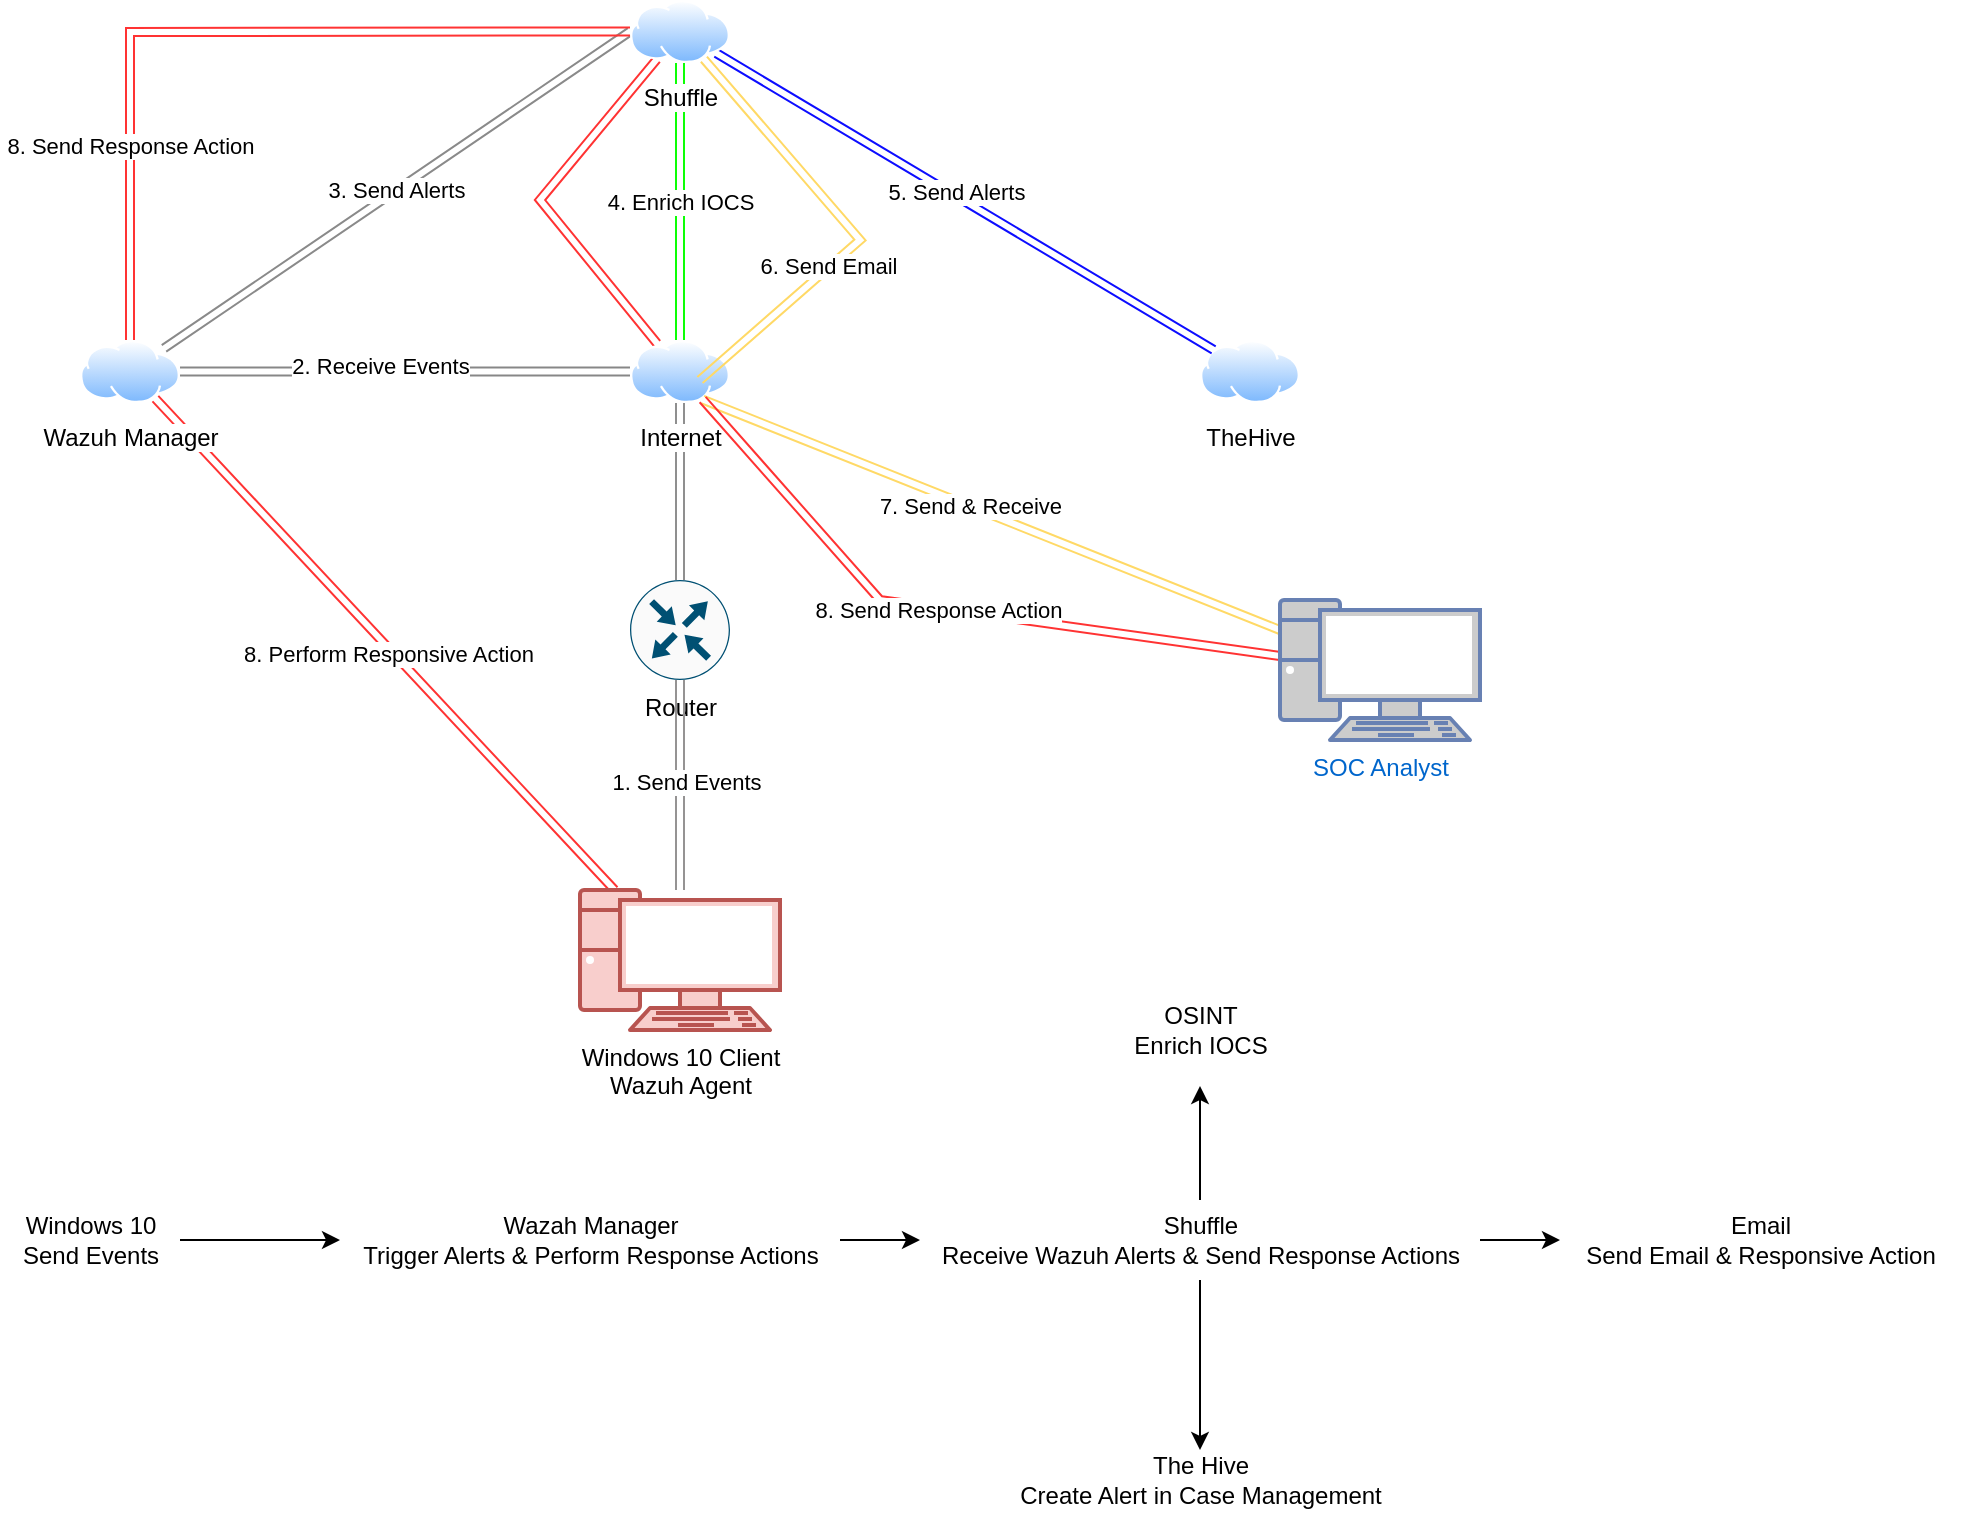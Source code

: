 <mxfile version="24.6.2" type="github">
  <diagram id="C5RBs43oDa-KdzZeNtuy" name="Page-1">
    <mxGraphModel dx="1434" dy="738" grid="1" gridSize="10" guides="1" tooltips="1" connect="1" arrows="1" fold="1" page="1" pageScale="1" pageWidth="827" pageHeight="1169" math="0" shadow="0">
      <root>
        <mxCell id="WIyWlLk6GJQsqaUBKTNV-0" />
        <mxCell id="WIyWlLk6GJQsqaUBKTNV-1" parent="WIyWlLk6GJQsqaUBKTNV-0" />
        <mxCell id="60xaNnohi2vOc2Uw0-Jc-33" style="rounded=0;orthogonalLoop=1;jettySize=auto;html=1;shape=link;strokeColor=#FF3333;" edge="1" parent="WIyWlLk6GJQsqaUBKTNV-1" source="60xaNnohi2vOc2Uw0-Jc-0" target="60xaNnohi2vOc2Uw0-Jc-3">
          <mxGeometry relative="1" as="geometry" />
        </mxCell>
        <mxCell id="60xaNnohi2vOc2Uw0-Jc-34" value="8. Perform Responsive Action" style="edgeLabel;html=1;align=center;verticalAlign=middle;resizable=0;points=[];" vertex="1" connectable="0" parent="60xaNnohi2vOc2Uw0-Jc-33">
          <mxGeometry x="-0.027" y="2" relative="1" as="geometry">
            <mxPoint as="offset" />
          </mxGeometry>
        </mxCell>
        <mxCell id="60xaNnohi2vOc2Uw0-Jc-0" value="Windows 10 Client&lt;div&gt;Wazuh Agent&lt;br&gt;&lt;div&gt;&lt;br&gt;&lt;/div&gt;&lt;/div&gt;" style="verticalAlign=top;verticalLabelPosition=bottom;labelPosition=center;align=center;html=1;outlineConnect=0;fillColor=#f8cecc;strokeColor=#b85450;gradientDirection=north;strokeWidth=2;shape=mxgraph.networks.pc;" vertex="1" parent="WIyWlLk6GJQsqaUBKTNV-1">
          <mxGeometry x="350" y="515" width="100" height="70" as="geometry" />
        </mxCell>
        <mxCell id="60xaNnohi2vOc2Uw0-Jc-13" style="edgeStyle=orthogonalEdgeStyle;rounded=0;orthogonalLoop=1;jettySize=auto;html=1;shape=link;strokeColor=#8f8f8f;" edge="1" parent="WIyWlLk6GJQsqaUBKTNV-1" source="60xaNnohi2vOc2Uw0-Jc-1" target="60xaNnohi2vOc2Uw0-Jc-2">
          <mxGeometry relative="1" as="geometry" />
        </mxCell>
        <mxCell id="60xaNnohi2vOc2Uw0-Jc-1" value="Router" style="sketch=0;points=[[0.5,0,0],[1,0.5,0],[0.5,1,0],[0,0.5,0],[0.145,0.145,0],[0.856,0.145,0],[0.855,0.856,0],[0.145,0.855,0]];verticalLabelPosition=bottom;html=1;verticalAlign=top;aspect=fixed;align=center;pointerEvents=1;shape=mxgraph.cisco19.rect;prIcon=router;fillColor=#FAFAFA;strokeColor=#005073;" vertex="1" parent="WIyWlLk6GJQsqaUBKTNV-1">
          <mxGeometry x="375" y="360" width="50" height="50" as="geometry" />
        </mxCell>
        <mxCell id="60xaNnohi2vOc2Uw0-Jc-14" style="edgeStyle=orthogonalEdgeStyle;rounded=0;orthogonalLoop=1;jettySize=auto;html=1;shape=link;strokeColor=#878787;" edge="1" parent="WIyWlLk6GJQsqaUBKTNV-1" source="60xaNnohi2vOc2Uw0-Jc-2" target="60xaNnohi2vOc2Uw0-Jc-3">
          <mxGeometry relative="1" as="geometry" />
        </mxCell>
        <mxCell id="60xaNnohi2vOc2Uw0-Jc-15" value="Text" style="edgeLabel;html=1;align=center;verticalAlign=middle;resizable=0;points=[];" vertex="1" connectable="0" parent="60xaNnohi2vOc2Uw0-Jc-14">
          <mxGeometry x="0.158" y="-1" relative="1" as="geometry">
            <mxPoint as="offset" />
          </mxGeometry>
        </mxCell>
        <mxCell id="60xaNnohi2vOc2Uw0-Jc-17" value="2. Receive Events" style="edgeLabel;html=1;align=center;verticalAlign=middle;resizable=0;points=[];" vertex="1" connectable="0" parent="60xaNnohi2vOc2Uw0-Jc-14">
          <mxGeometry x="0.116" y="-3" relative="1" as="geometry">
            <mxPoint as="offset" />
          </mxGeometry>
        </mxCell>
        <mxCell id="60xaNnohi2vOc2Uw0-Jc-18" style="rounded=0;orthogonalLoop=1;jettySize=auto;html=1;shape=link;strokeColor=#0DFF05;" edge="1" parent="WIyWlLk6GJQsqaUBKTNV-1" source="60xaNnohi2vOc2Uw0-Jc-2" target="60xaNnohi2vOc2Uw0-Jc-6">
          <mxGeometry relative="1" as="geometry" />
        </mxCell>
        <mxCell id="60xaNnohi2vOc2Uw0-Jc-19" value="4. Enrich IOCS" style="edgeLabel;html=1;align=center;verticalAlign=middle;resizable=0;points=[];" vertex="1" connectable="0" parent="60xaNnohi2vOc2Uw0-Jc-18">
          <mxGeometry x="-0.004" relative="1" as="geometry">
            <mxPoint as="offset" />
          </mxGeometry>
        </mxCell>
        <mxCell id="60xaNnohi2vOc2Uw0-Jc-30" style="rounded=0;orthogonalLoop=1;jettySize=auto;html=1;shape=link;strokeColor=#FF3333;" edge="1" parent="WIyWlLk6GJQsqaUBKTNV-1" source="60xaNnohi2vOc2Uw0-Jc-2" target="60xaNnohi2vOc2Uw0-Jc-6">
          <mxGeometry relative="1" as="geometry">
            <Array as="points">
              <mxPoint x="330" y="170" />
            </Array>
          </mxGeometry>
        </mxCell>
        <mxCell id="60xaNnohi2vOc2Uw0-Jc-2" value="Internet" style="image;aspect=fixed;perimeter=ellipsePerimeter;html=1;align=center;shadow=0;dashed=0;spacingTop=3;image=img/lib/active_directory/internet_cloud.svg;" vertex="1" parent="WIyWlLk6GJQsqaUBKTNV-1">
          <mxGeometry x="375" y="240" width="50" height="31.5" as="geometry" />
        </mxCell>
        <mxCell id="60xaNnohi2vOc2Uw0-Jc-20" style="rounded=0;orthogonalLoop=1;jettySize=auto;html=1;entryX=0;entryY=0.5;entryDx=0;entryDy=0;shape=link;strokeColor=#8a8a8a;" edge="1" parent="WIyWlLk6GJQsqaUBKTNV-1" source="60xaNnohi2vOc2Uw0-Jc-3" target="60xaNnohi2vOc2Uw0-Jc-6">
          <mxGeometry relative="1" as="geometry" />
        </mxCell>
        <mxCell id="60xaNnohi2vOc2Uw0-Jc-21" value="3. Send Alerts" style="edgeLabel;html=1;align=center;verticalAlign=middle;resizable=0;points=[];" vertex="1" connectable="0" parent="60xaNnohi2vOc2Uw0-Jc-20">
          <mxGeometry x="-0.003" relative="1" as="geometry">
            <mxPoint as="offset" />
          </mxGeometry>
        </mxCell>
        <mxCell id="60xaNnohi2vOc2Uw0-Jc-31" style="rounded=0;orthogonalLoop=1;jettySize=auto;html=1;shape=link;strokeColor=#FF3333;" edge="1" parent="WIyWlLk6GJQsqaUBKTNV-1" source="60xaNnohi2vOc2Uw0-Jc-3" target="60xaNnohi2vOc2Uw0-Jc-6">
          <mxGeometry relative="1" as="geometry">
            <Array as="points">
              <mxPoint x="125" y="86" />
            </Array>
          </mxGeometry>
        </mxCell>
        <mxCell id="60xaNnohi2vOc2Uw0-Jc-32" value="8. Send Response Action" style="edgeLabel;html=1;align=center;verticalAlign=middle;resizable=0;points=[];" vertex="1" connectable="0" parent="60xaNnohi2vOc2Uw0-Jc-31">
          <mxGeometry x="-0.52" relative="1" as="geometry">
            <mxPoint as="offset" />
          </mxGeometry>
        </mxCell>
        <mxCell id="60xaNnohi2vOc2Uw0-Jc-3" value="Wazuh Manager" style="image;aspect=fixed;perimeter=ellipsePerimeter;html=1;align=center;shadow=0;dashed=0;spacingTop=3;image=img/lib/active_directory/internet_cloud.svg;" vertex="1" parent="WIyWlLk6GJQsqaUBKTNV-1">
          <mxGeometry x="100" y="240" width="50" height="31.5" as="geometry" />
        </mxCell>
        <mxCell id="60xaNnohi2vOc2Uw0-Jc-5" value="TheHive" style="image;aspect=fixed;perimeter=ellipsePerimeter;html=1;align=center;shadow=0;dashed=0;spacingTop=3;image=img/lib/active_directory/internet_cloud.svg;" vertex="1" parent="WIyWlLk6GJQsqaUBKTNV-1">
          <mxGeometry x="660" y="240" width="50" height="31.5" as="geometry" />
        </mxCell>
        <mxCell id="60xaNnohi2vOc2Uw0-Jc-22" style="rounded=0;orthogonalLoop=1;jettySize=auto;html=1;shape=link;strokeColor=#0D0DFF;" edge="1" parent="WIyWlLk6GJQsqaUBKTNV-1" source="60xaNnohi2vOc2Uw0-Jc-6" target="60xaNnohi2vOc2Uw0-Jc-5">
          <mxGeometry relative="1" as="geometry" />
        </mxCell>
        <mxCell id="60xaNnohi2vOc2Uw0-Jc-23" value="5. Send Alerts" style="edgeLabel;html=1;align=center;verticalAlign=middle;resizable=0;points=[];" vertex="1" connectable="0" parent="60xaNnohi2vOc2Uw0-Jc-22">
          <mxGeometry x="-0.043" y="2" relative="1" as="geometry">
            <mxPoint as="offset" />
          </mxGeometry>
        </mxCell>
        <mxCell id="60xaNnohi2vOc2Uw0-Jc-6" value="Shuffle" style="image;aspect=fixed;perimeter=ellipsePerimeter;html=1;align=center;shadow=0;dashed=0;spacingTop=3;image=img/lib/active_directory/internet_cloud.svg;" vertex="1" parent="WIyWlLk6GJQsqaUBKTNV-1">
          <mxGeometry x="375" y="70" width="50" height="31.5" as="geometry" />
        </mxCell>
        <mxCell id="60xaNnohi2vOc2Uw0-Jc-26" style="rounded=0;orthogonalLoop=1;jettySize=auto;html=1;entryX=0.75;entryY=1;entryDx=0;entryDy=0;shape=link;strokeColor=#FFD966;" edge="1" parent="WIyWlLk6GJQsqaUBKTNV-1" source="60xaNnohi2vOc2Uw0-Jc-8" target="60xaNnohi2vOc2Uw0-Jc-2">
          <mxGeometry relative="1" as="geometry" />
        </mxCell>
        <mxCell id="60xaNnohi2vOc2Uw0-Jc-27" value="7. Send &amp;amp; Receive" style="edgeLabel;html=1;align=center;verticalAlign=middle;resizable=0;points=[];" vertex="1" connectable="0" parent="60xaNnohi2vOc2Uw0-Jc-26">
          <mxGeometry x="0.074" relative="1" as="geometry">
            <mxPoint as="offset" />
          </mxGeometry>
        </mxCell>
        <mxCell id="60xaNnohi2vOc2Uw0-Jc-28" style="rounded=0;orthogonalLoop=1;jettySize=auto;html=1;entryX=0.75;entryY=1;entryDx=0;entryDy=0;shape=link;strokeColor=#FF3333;" edge="1" parent="WIyWlLk6GJQsqaUBKTNV-1" source="60xaNnohi2vOc2Uw0-Jc-8" target="60xaNnohi2vOc2Uw0-Jc-2">
          <mxGeometry relative="1" as="geometry">
            <Array as="points">
              <mxPoint x="500" y="370" />
            </Array>
          </mxGeometry>
        </mxCell>
        <mxCell id="60xaNnohi2vOc2Uw0-Jc-29" value="8. Send Response Action" style="edgeLabel;html=1;align=center;verticalAlign=middle;resizable=0;points=[];" vertex="1" connectable="0" parent="60xaNnohi2vOc2Uw0-Jc-28">
          <mxGeometry x="0.028" y="1" relative="1" as="geometry">
            <mxPoint as="offset" />
          </mxGeometry>
        </mxCell>
        <mxCell id="60xaNnohi2vOc2Uw0-Jc-8" value="&lt;div&gt;&lt;div&gt;SOC Analyst&lt;/div&gt;&lt;/div&gt;" style="fontColor=#0066CC;verticalAlign=top;verticalLabelPosition=bottom;labelPosition=center;align=center;html=1;outlineConnect=0;fillColor=#CCCCCC;strokeColor=#6881B3;gradientColor=none;gradientDirection=north;strokeWidth=2;shape=mxgraph.networks.pc;" vertex="1" parent="WIyWlLk6GJQsqaUBKTNV-1">
          <mxGeometry x="700" y="370" width="100" height="70" as="geometry" />
        </mxCell>
        <mxCell id="60xaNnohi2vOc2Uw0-Jc-11" style="edgeStyle=orthogonalEdgeStyle;rounded=0;orthogonalLoop=1;jettySize=auto;html=1;entryX=0.5;entryY=1;entryDx=0;entryDy=0;entryPerimeter=0;shape=link;strokeColor=#959393;" edge="1" parent="WIyWlLk6GJQsqaUBKTNV-1" source="60xaNnohi2vOc2Uw0-Jc-0" target="60xaNnohi2vOc2Uw0-Jc-1">
          <mxGeometry relative="1" as="geometry" />
        </mxCell>
        <mxCell id="60xaNnohi2vOc2Uw0-Jc-12" value="1. Send Events" style="edgeLabel;html=1;align=center;verticalAlign=middle;resizable=0;points=[];" vertex="1" connectable="0" parent="60xaNnohi2vOc2Uw0-Jc-11">
          <mxGeometry x="0.035" y="-3" relative="1" as="geometry">
            <mxPoint as="offset" />
          </mxGeometry>
        </mxCell>
        <mxCell id="60xaNnohi2vOc2Uw0-Jc-24" style="rounded=0;orthogonalLoop=1;jettySize=auto;html=1;entryX=0.7;entryY=0.635;entryDx=0;entryDy=0;entryPerimeter=0;shape=link;strokeColor=#FFD966;" edge="1" parent="WIyWlLk6GJQsqaUBKTNV-1" source="60xaNnohi2vOc2Uw0-Jc-6" target="60xaNnohi2vOc2Uw0-Jc-2">
          <mxGeometry relative="1" as="geometry">
            <Array as="points">
              <mxPoint x="490" y="190" />
            </Array>
          </mxGeometry>
        </mxCell>
        <mxCell id="60xaNnohi2vOc2Uw0-Jc-25" value="6. Send Email" style="edgeLabel;html=1;align=center;verticalAlign=middle;resizable=0;points=[];" vertex="1" connectable="0" parent="60xaNnohi2vOc2Uw0-Jc-24">
          <mxGeometry x="0.247" y="-1" relative="1" as="geometry">
            <mxPoint as="offset" />
          </mxGeometry>
        </mxCell>
        <mxCell id="60xaNnohi2vOc2Uw0-Jc-41" style="edgeStyle=orthogonalEdgeStyle;rounded=0;orthogonalLoop=1;jettySize=auto;html=1;" edge="1" parent="WIyWlLk6GJQsqaUBKTNV-1" source="60xaNnohi2vOc2Uw0-Jc-35" target="60xaNnohi2vOc2Uw0-Jc-36">
          <mxGeometry relative="1" as="geometry" />
        </mxCell>
        <mxCell id="60xaNnohi2vOc2Uw0-Jc-35" value="Windows 10&lt;div&gt;Send Events&lt;/div&gt;" style="text;html=1;align=center;verticalAlign=middle;resizable=0;points=[];autosize=1;strokeColor=none;fillColor=none;" vertex="1" parent="WIyWlLk6GJQsqaUBKTNV-1">
          <mxGeometry x="60" y="670" width="90" height="40" as="geometry" />
        </mxCell>
        <mxCell id="60xaNnohi2vOc2Uw0-Jc-42" style="edgeStyle=orthogonalEdgeStyle;rounded=0;orthogonalLoop=1;jettySize=auto;html=1;" edge="1" parent="WIyWlLk6GJQsqaUBKTNV-1" source="60xaNnohi2vOc2Uw0-Jc-36" target="60xaNnohi2vOc2Uw0-Jc-37">
          <mxGeometry relative="1" as="geometry" />
        </mxCell>
        <mxCell id="60xaNnohi2vOc2Uw0-Jc-36" value="Wazah Manager&lt;div&gt;Trigger Alerts &amp;amp; Perform Response Actions&lt;/div&gt;" style="text;html=1;align=center;verticalAlign=middle;resizable=0;points=[];autosize=1;strokeColor=none;fillColor=none;" vertex="1" parent="WIyWlLk6GJQsqaUBKTNV-1">
          <mxGeometry x="230" y="670" width="250" height="40" as="geometry" />
        </mxCell>
        <mxCell id="60xaNnohi2vOc2Uw0-Jc-37" value="Shuffle&lt;div&gt;Receive Wazuh Alerts &amp;amp; Send Response Actions&lt;/div&gt;" style="text;html=1;align=center;verticalAlign=middle;resizable=0;points=[];autosize=1;strokeColor=none;fillColor=none;" vertex="1" parent="WIyWlLk6GJQsqaUBKTNV-1">
          <mxGeometry x="520" y="670" width="280" height="40" as="geometry" />
        </mxCell>
        <mxCell id="60xaNnohi2vOc2Uw0-Jc-38" value="OSINT&lt;div&gt;Enrich IOCS&lt;/div&gt;" style="text;html=1;align=center;verticalAlign=middle;resizable=0;points=[];autosize=1;strokeColor=none;fillColor=none;" vertex="1" parent="WIyWlLk6GJQsqaUBKTNV-1">
          <mxGeometry x="615" y="565" width="90" height="40" as="geometry" />
        </mxCell>
        <mxCell id="60xaNnohi2vOc2Uw0-Jc-39" value="The Hive&lt;div&gt;Create Alert in Case Management&lt;/div&gt;" style="text;html=1;align=center;verticalAlign=middle;resizable=0;points=[];autosize=1;strokeColor=none;fillColor=none;" vertex="1" parent="WIyWlLk6GJQsqaUBKTNV-1">
          <mxGeometry x="560" y="790" width="200" height="40" as="geometry" />
        </mxCell>
        <mxCell id="60xaNnohi2vOc2Uw0-Jc-40" value="Email&lt;div&gt;Send Email &amp;amp; Responsive Action&lt;/div&gt;" style="text;html=1;align=center;verticalAlign=middle;resizable=0;points=[];autosize=1;strokeColor=none;fillColor=none;" vertex="1" parent="WIyWlLk6GJQsqaUBKTNV-1">
          <mxGeometry x="840" y="670" width="200" height="40" as="geometry" />
        </mxCell>
        <mxCell id="60xaNnohi2vOc2Uw0-Jc-43" style="edgeStyle=orthogonalEdgeStyle;rounded=0;orthogonalLoop=1;jettySize=auto;html=1;entryX=0.5;entryY=1.2;entryDx=0;entryDy=0;entryPerimeter=0;" edge="1" parent="WIyWlLk6GJQsqaUBKTNV-1" source="60xaNnohi2vOc2Uw0-Jc-37" target="60xaNnohi2vOc2Uw0-Jc-38">
          <mxGeometry relative="1" as="geometry" />
        </mxCell>
        <mxCell id="60xaNnohi2vOc2Uw0-Jc-44" style="edgeStyle=orthogonalEdgeStyle;rounded=0;orthogonalLoop=1;jettySize=auto;html=1;entryX=0.5;entryY=0.125;entryDx=0;entryDy=0;entryPerimeter=0;" edge="1" parent="WIyWlLk6GJQsqaUBKTNV-1" source="60xaNnohi2vOc2Uw0-Jc-37" target="60xaNnohi2vOc2Uw0-Jc-39">
          <mxGeometry relative="1" as="geometry" />
        </mxCell>
        <mxCell id="60xaNnohi2vOc2Uw0-Jc-45" style="edgeStyle=orthogonalEdgeStyle;rounded=0;orthogonalLoop=1;jettySize=auto;html=1;entryX=0;entryY=0.5;entryDx=0;entryDy=0;entryPerimeter=0;" edge="1" parent="WIyWlLk6GJQsqaUBKTNV-1" source="60xaNnohi2vOc2Uw0-Jc-37" target="60xaNnohi2vOc2Uw0-Jc-40">
          <mxGeometry relative="1" as="geometry" />
        </mxCell>
      </root>
    </mxGraphModel>
  </diagram>
</mxfile>
